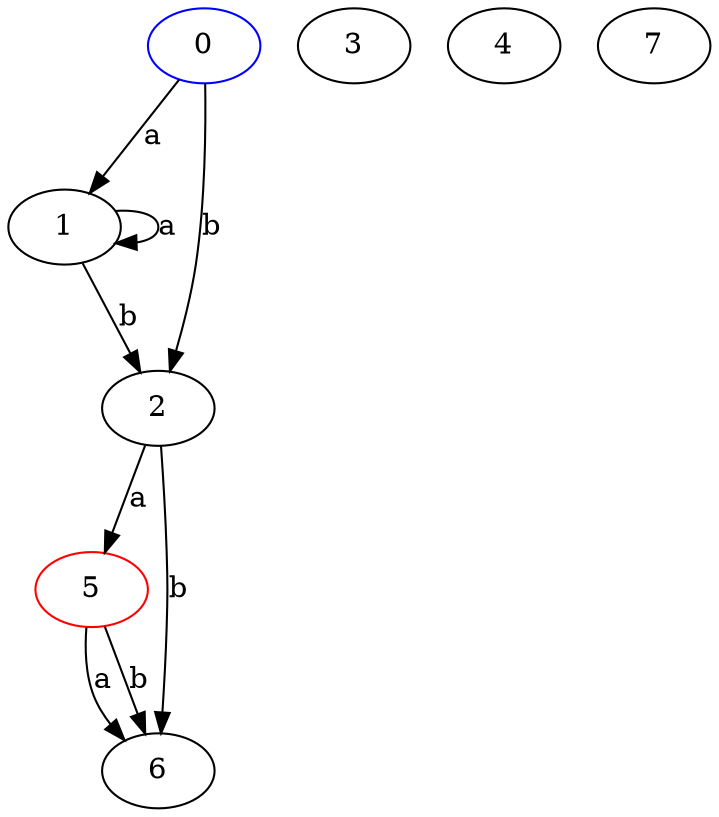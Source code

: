 digraph G { 
	0 [label= "0", color=blue] ;
	1 [label= "1"] ;
	2 [label= "2"] ;
	3 [label= "3"] ;
	4 [label= "4"] ;
	5 [label= "5", color=red] ;
	6 [label= "6"] ;
	7 [label= "7"] ;
	0 -> 1[label="a"];
	0 -> 2[label="b"];
	1 -> 1[label="a"];
	1 -> 2[label="b"];
	2 -> 5[label="a"];
	2 -> 6[label="b"];
	5 -> 6[label="a"];
	5 -> 6[label="b"];

}